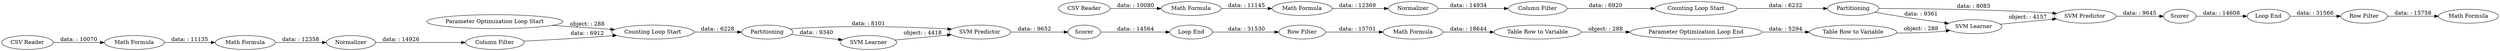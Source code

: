 digraph {
	"1665483796597836044_16" [label="Column Filter"]
	"1665483796597836044_22" [label="Math Formula"]
	"1665483796597836044_32" [label="SVM Learner"]
	"1665483796597836044_42" [label="Row Filter"]
	"1665483796597836044_35" [label="Column Filter"]
	"1665483796597836044_40" [label="Counting Loop Start"]
	"1665483796597836044_18" [label="SVM Predictor"]
	"1665483796597836044_19" [label=Scorer]
	"1665483796597836044_36" [label="SVM Predictor"]
	"1665483796597836044_26" [label="Table Row to Variable"]
	"1665483796597836044_31" [label="Math Formula"]
	"1665483796597836044_2" [label="CSV Reader"]
	"1665483796597836044_15" [label=Normalizer]
	"1665483796597836044_23" [label="Parameter Optimization Loop Start"]
	"1665483796597836044_25" [label="SVM Learner"]
	"1665483796597836044_29" [label="Math Formula"]
	"1665483796597836044_38" [label="CSV Reader"]
	"1665483796597836044_20" [label="Counting Loop Start"]
	"1665483796597836044_43" [label="Table Row to Variable"]
	"1665483796597836044_24" [label="Parameter Optimization Loop End"]
	"1665483796597836044_10" [label="Loop End"]
	"1665483796597836044_37" [label=Scorer]
	"1665483796597836044_13" [label="Math Formula"]
	"1665483796597836044_3" [label=Partitioning]
	"1665483796597836044_41" [label="Loop End"]
	"1665483796597836044_21" [label="Row Filter"]
	"1665483796597836044_33" [label=Normalizer]
	"1665483796597836044_27" [label="Math Formula"]
	"1665483796597836044_39" [label=Partitioning]
	"1665483796597836044_14" [label="Math Formula"]
	"1665483796597836044_24" -> "1665483796597836044_43" [label="data: : 5294"]
	"1665483796597836044_20" -> "1665483796597836044_3" [label="data: : 6228"]
	"1665483796597836044_3" -> "1665483796597836044_25" [label="data: : 9340"]
	"1665483796597836044_31" -> "1665483796597836044_33" [label="data: : 12369"]
	"1665483796597836044_37" -> "1665483796597836044_41" [label="data: : 14608"]
	"1665483796597836044_25" -> "1665483796597836044_18" [label="object: : 4418"]
	"1665483796597836044_18" -> "1665483796597836044_19" [label="data: : 9652"]
	"1665483796597836044_13" -> "1665483796597836044_14" [label="data: : 11135"]
	"1665483796597836044_36" -> "1665483796597836044_37" [label="data: : 9645"]
	"1665483796597836044_19" -> "1665483796597836044_10" [label="data: : 14564"]
	"1665483796597836044_29" -> "1665483796597836044_31" [label="data: : 11145"]
	"1665483796597836044_22" -> "1665483796597836044_26" [label="data: : 18644"]
	"1665483796597836044_40" -> "1665483796597836044_39" [label="data: : 6232"]
	"1665483796597836044_39" -> "1665483796597836044_36" [label="data: : 8083"]
	"1665483796597836044_14" -> "1665483796597836044_15" [label="data: : 12358"]
	"1665483796597836044_26" -> "1665483796597836044_24" [label="object: : 288"]
	"1665483796597836044_15" -> "1665483796597836044_16" [label="data: : 14926"]
	"1665483796597836044_23" -> "1665483796597836044_20" [label="object: : 288"]
	"1665483796597836044_43" -> "1665483796597836044_32" [label="object: : 288"]
	"1665483796597836044_3" -> "1665483796597836044_18" [label="data: : 8101"]
	"1665483796597836044_21" -> "1665483796597836044_22" [label="data: : 15701"]
	"1665483796597836044_38" -> "1665483796597836044_29" [label="data: : 10080"]
	"1665483796597836044_39" -> "1665483796597836044_32" [label="data: : 9361"]
	"1665483796597836044_41" -> "1665483796597836044_42" [label="data: : 31566"]
	"1665483796597836044_42" -> "1665483796597836044_27" [label="data: : 15758"]
	"1665483796597836044_32" -> "1665483796597836044_36" [label="object: : 4157"]
	"1665483796597836044_35" -> "1665483796597836044_40" [label="data: : 6920"]
	"1665483796597836044_33" -> "1665483796597836044_35" [label="data: : 14934"]
	"1665483796597836044_16" -> "1665483796597836044_20" [label="data: : 6912"]
	"1665483796597836044_2" -> "1665483796597836044_13" [label="data: : 10070"]
	"1665483796597836044_10" -> "1665483796597836044_21" [label="data: : 31530"]
	rankdir=LR
}

